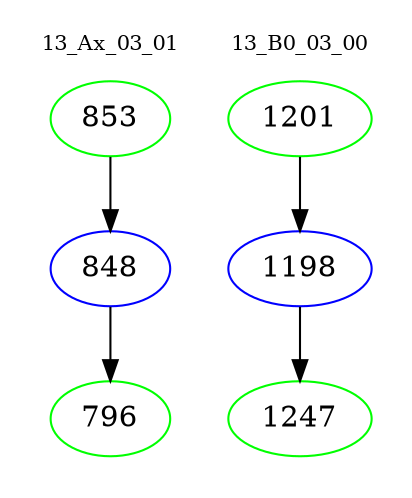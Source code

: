 digraph{
subgraph cluster_0 {
color = white
label = "13_Ax_03_01";
fontsize=10;
T0_853 [label="853", color="green"]
T0_853 -> T0_848 [color="black"]
T0_848 [label="848", color="blue"]
T0_848 -> T0_796 [color="black"]
T0_796 [label="796", color="green"]
}
subgraph cluster_1 {
color = white
label = "13_B0_03_00";
fontsize=10;
T1_1201 [label="1201", color="green"]
T1_1201 -> T1_1198 [color="black"]
T1_1198 [label="1198", color="blue"]
T1_1198 -> T1_1247 [color="black"]
T1_1247 [label="1247", color="green"]
}
}
